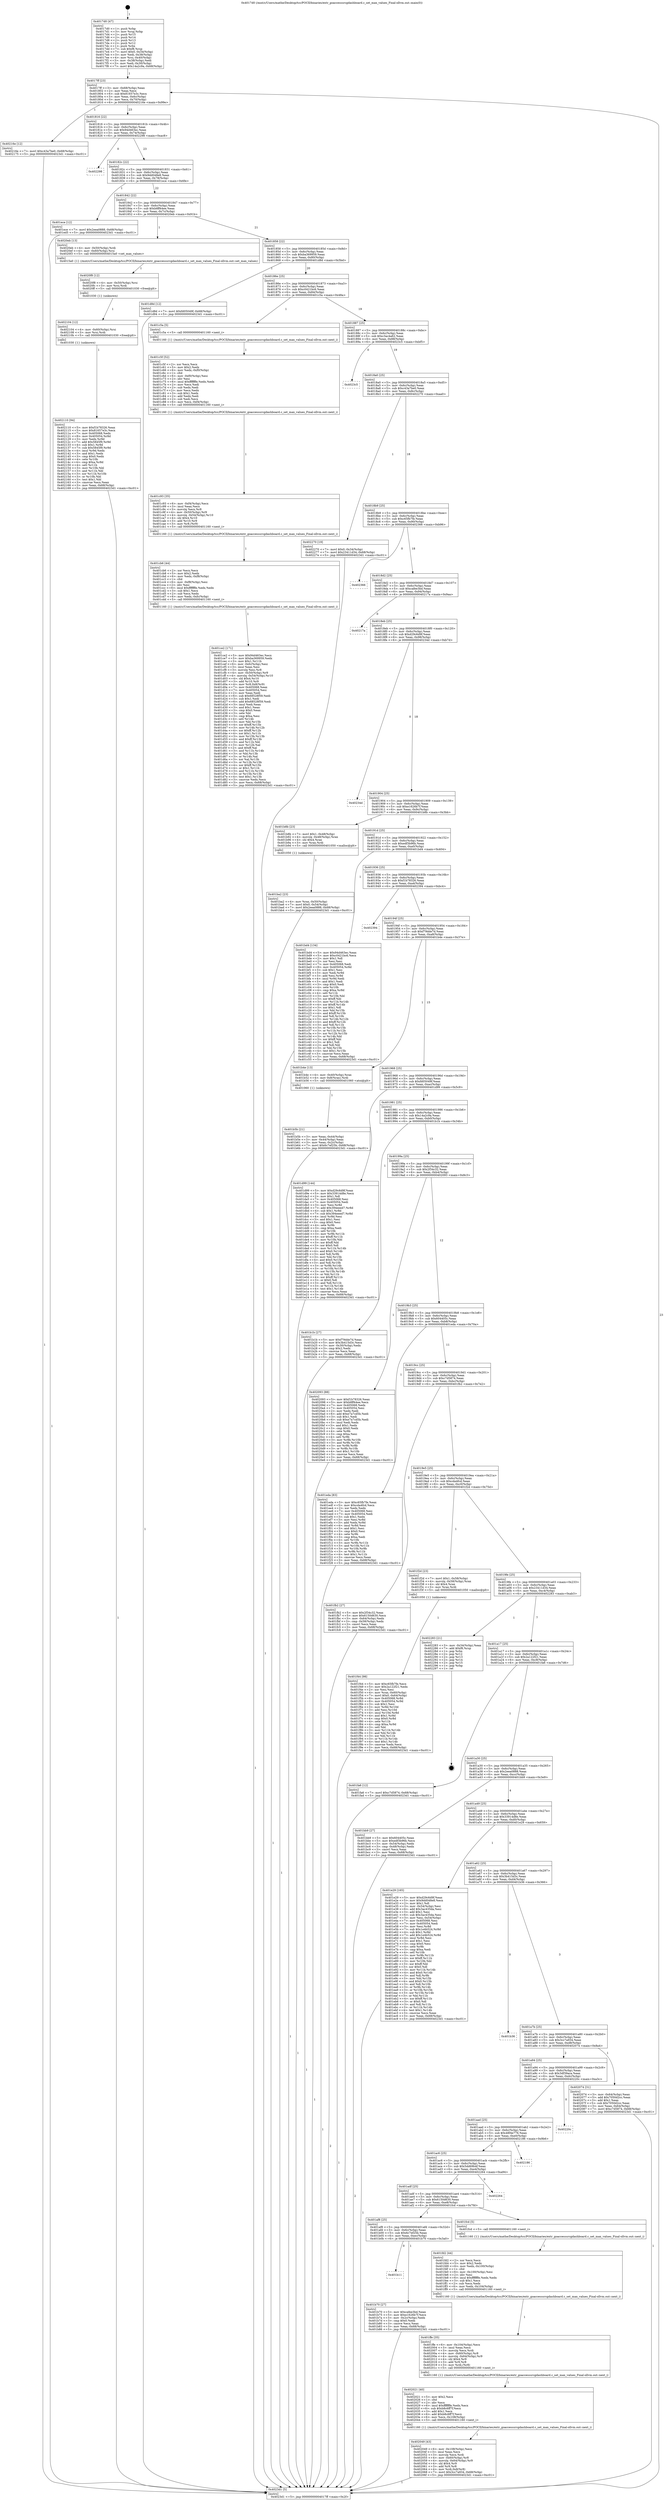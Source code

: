 digraph "0x4017d0" {
  label = "0x4017d0 (/mnt/c/Users/mathe/Desktop/tcc/POCII/binaries/extr_goaccesssrcgdashboard.c_set_max_values_Final-ollvm.out::main(0))"
  labelloc = "t"
  node[shape=record]

  Entry [label="",width=0.3,height=0.3,shape=circle,fillcolor=black,style=filled]
  "0x4017ff" [label="{
     0x4017ff [23]\l
     | [instrs]\l
     &nbsp;&nbsp;0x4017ff \<+3\>: mov -0x68(%rbp),%eax\l
     &nbsp;&nbsp;0x401802 \<+2\>: mov %eax,%ecx\l
     &nbsp;&nbsp;0x401804 \<+6\>: sub $0x81657e3c,%ecx\l
     &nbsp;&nbsp;0x40180a \<+3\>: mov %eax,-0x6c(%rbp)\l
     &nbsp;&nbsp;0x40180d \<+3\>: mov %ecx,-0x70(%rbp)\l
     &nbsp;&nbsp;0x401810 \<+6\>: je 000000000040216e \<main+0x99e\>\l
  }"]
  "0x40216e" [label="{
     0x40216e [12]\l
     | [instrs]\l
     &nbsp;&nbsp;0x40216e \<+7\>: movl $0xc43a7be0,-0x68(%rbp)\l
     &nbsp;&nbsp;0x402175 \<+5\>: jmp 00000000004023d1 \<main+0xc01\>\l
  }"]
  "0x401816" [label="{
     0x401816 [22]\l
     | [instrs]\l
     &nbsp;&nbsp;0x401816 \<+5\>: jmp 000000000040181b \<main+0x4b\>\l
     &nbsp;&nbsp;0x40181b \<+3\>: mov -0x6c(%rbp),%eax\l
     &nbsp;&nbsp;0x40181e \<+5\>: sub $0x94d463ec,%eax\l
     &nbsp;&nbsp;0x401823 \<+3\>: mov %eax,-0x74(%rbp)\l
     &nbsp;&nbsp;0x401826 \<+6\>: je 0000000000402298 \<main+0xac8\>\l
  }"]
  Exit [label="",width=0.3,height=0.3,shape=circle,fillcolor=black,style=filled,peripheries=2]
  "0x402298" [label="{
     0x402298\l
  }", style=dashed]
  "0x40182c" [label="{
     0x40182c [22]\l
     | [instrs]\l
     &nbsp;&nbsp;0x40182c \<+5\>: jmp 0000000000401831 \<main+0x61\>\l
     &nbsp;&nbsp;0x401831 \<+3\>: mov -0x6c(%rbp),%eax\l
     &nbsp;&nbsp;0x401834 \<+5\>: sub $0x9dd048e8,%eax\l
     &nbsp;&nbsp;0x401839 \<+3\>: mov %eax,-0x78(%rbp)\l
     &nbsp;&nbsp;0x40183c \<+6\>: je 0000000000401ece \<main+0x6fe\>\l
  }"]
  "0x402110" [label="{
     0x402110 [94]\l
     | [instrs]\l
     &nbsp;&nbsp;0x402110 \<+5\>: mov $0xf1b78326,%eax\l
     &nbsp;&nbsp;0x402115 \<+5\>: mov $0x81657e3c,%ecx\l
     &nbsp;&nbsp;0x40211a \<+7\>: mov 0x405068,%edx\l
     &nbsp;&nbsp;0x402121 \<+8\>: mov 0x405054,%r8d\l
     &nbsp;&nbsp;0x402129 \<+3\>: mov %edx,%r9d\l
     &nbsp;&nbsp;0x40212c \<+7\>: add $0x5845f9,%r9d\l
     &nbsp;&nbsp;0x402133 \<+4\>: sub $0x1,%r9d\l
     &nbsp;&nbsp;0x402137 \<+7\>: sub $0x5845f9,%r9d\l
     &nbsp;&nbsp;0x40213e \<+4\>: imul %r9d,%edx\l
     &nbsp;&nbsp;0x402142 \<+3\>: and $0x1,%edx\l
     &nbsp;&nbsp;0x402145 \<+3\>: cmp $0x0,%edx\l
     &nbsp;&nbsp;0x402148 \<+4\>: sete %r10b\l
     &nbsp;&nbsp;0x40214c \<+4\>: cmp $0xa,%r8d\l
     &nbsp;&nbsp;0x402150 \<+4\>: setl %r11b\l
     &nbsp;&nbsp;0x402154 \<+3\>: mov %r10b,%bl\l
     &nbsp;&nbsp;0x402157 \<+3\>: and %r11b,%bl\l
     &nbsp;&nbsp;0x40215a \<+3\>: xor %r11b,%r10b\l
     &nbsp;&nbsp;0x40215d \<+3\>: or %r10b,%bl\l
     &nbsp;&nbsp;0x402160 \<+3\>: test $0x1,%bl\l
     &nbsp;&nbsp;0x402163 \<+3\>: cmovne %ecx,%eax\l
     &nbsp;&nbsp;0x402166 \<+3\>: mov %eax,-0x68(%rbp)\l
     &nbsp;&nbsp;0x402169 \<+5\>: jmp 00000000004023d1 \<main+0xc01\>\l
  }"]
  "0x401ece" [label="{
     0x401ece [12]\l
     | [instrs]\l
     &nbsp;&nbsp;0x401ece \<+7\>: movl $0x2eea0888,-0x68(%rbp)\l
     &nbsp;&nbsp;0x401ed5 \<+5\>: jmp 00000000004023d1 \<main+0xc01\>\l
  }"]
  "0x401842" [label="{
     0x401842 [22]\l
     | [instrs]\l
     &nbsp;&nbsp;0x401842 \<+5\>: jmp 0000000000401847 \<main+0x77\>\l
     &nbsp;&nbsp;0x401847 \<+3\>: mov -0x6c(%rbp),%eax\l
     &nbsp;&nbsp;0x40184a \<+5\>: sub $0xb8ff44ee,%eax\l
     &nbsp;&nbsp;0x40184f \<+3\>: mov %eax,-0x7c(%rbp)\l
     &nbsp;&nbsp;0x401852 \<+6\>: je 00000000004020eb \<main+0x91b\>\l
  }"]
  "0x402104" [label="{
     0x402104 [12]\l
     | [instrs]\l
     &nbsp;&nbsp;0x402104 \<+4\>: mov -0x60(%rbp),%rsi\l
     &nbsp;&nbsp;0x402108 \<+3\>: mov %rsi,%rdi\l
     &nbsp;&nbsp;0x40210b \<+5\>: call 0000000000401030 \<free@plt\>\l
     | [calls]\l
     &nbsp;&nbsp;0x401030 \{1\} (unknown)\l
  }"]
  "0x4020eb" [label="{
     0x4020eb [13]\l
     | [instrs]\l
     &nbsp;&nbsp;0x4020eb \<+4\>: mov -0x50(%rbp),%rdi\l
     &nbsp;&nbsp;0x4020ef \<+4\>: mov -0x60(%rbp),%rsi\l
     &nbsp;&nbsp;0x4020f3 \<+5\>: call 00000000004015a0 \<set_max_values\>\l
     | [calls]\l
     &nbsp;&nbsp;0x4015a0 \{1\} (/mnt/c/Users/mathe/Desktop/tcc/POCII/binaries/extr_goaccesssrcgdashboard.c_set_max_values_Final-ollvm.out::set_max_values)\l
  }"]
  "0x401858" [label="{
     0x401858 [22]\l
     | [instrs]\l
     &nbsp;&nbsp;0x401858 \<+5\>: jmp 000000000040185d \<main+0x8d\>\l
     &nbsp;&nbsp;0x40185d \<+3\>: mov -0x6c(%rbp),%eax\l
     &nbsp;&nbsp;0x401860 \<+5\>: sub $0xba369959,%eax\l
     &nbsp;&nbsp;0x401865 \<+3\>: mov %eax,-0x80(%rbp)\l
     &nbsp;&nbsp;0x401868 \<+6\>: je 0000000000401d8d \<main+0x5bd\>\l
  }"]
  "0x4020f8" [label="{
     0x4020f8 [12]\l
     | [instrs]\l
     &nbsp;&nbsp;0x4020f8 \<+4\>: mov -0x50(%rbp),%rsi\l
     &nbsp;&nbsp;0x4020fc \<+3\>: mov %rsi,%rdi\l
     &nbsp;&nbsp;0x4020ff \<+5\>: call 0000000000401030 \<free@plt\>\l
     | [calls]\l
     &nbsp;&nbsp;0x401030 \{1\} (unknown)\l
  }"]
  "0x401d8d" [label="{
     0x401d8d [12]\l
     | [instrs]\l
     &nbsp;&nbsp;0x401d8d \<+7\>: movl $0xfd05049f,-0x68(%rbp)\l
     &nbsp;&nbsp;0x401d94 \<+5\>: jmp 00000000004023d1 \<main+0xc01\>\l
  }"]
  "0x40186e" [label="{
     0x40186e [25]\l
     | [instrs]\l
     &nbsp;&nbsp;0x40186e \<+5\>: jmp 0000000000401873 \<main+0xa3\>\l
     &nbsp;&nbsp;0x401873 \<+3\>: mov -0x6c(%rbp),%eax\l
     &nbsp;&nbsp;0x401876 \<+5\>: sub $0xc0421bc6,%eax\l
     &nbsp;&nbsp;0x40187b \<+6\>: mov %eax,-0x84(%rbp)\l
     &nbsp;&nbsp;0x401881 \<+6\>: je 0000000000401c5a \<main+0x48a\>\l
  }"]
  "0x402049" [label="{
     0x402049 [43]\l
     | [instrs]\l
     &nbsp;&nbsp;0x402049 \<+6\>: mov -0x108(%rbp),%ecx\l
     &nbsp;&nbsp;0x40204f \<+3\>: imul %eax,%ecx\l
     &nbsp;&nbsp;0x402052 \<+3\>: movslq %ecx,%rdi\l
     &nbsp;&nbsp;0x402055 \<+4\>: mov -0x60(%rbp),%r8\l
     &nbsp;&nbsp;0x402059 \<+4\>: movslq -0x64(%rbp),%r9\l
     &nbsp;&nbsp;0x40205d \<+4\>: shl $0x4,%r9\l
     &nbsp;&nbsp;0x402061 \<+3\>: add %r9,%r8\l
     &nbsp;&nbsp;0x402064 \<+4\>: mov %rdi,0x8(%r8)\l
     &nbsp;&nbsp;0x402068 \<+7\>: movl $0x3cc7a934,-0x68(%rbp)\l
     &nbsp;&nbsp;0x40206f \<+5\>: jmp 00000000004023d1 \<main+0xc01\>\l
  }"]
  "0x401c5a" [label="{
     0x401c5a [5]\l
     | [instrs]\l
     &nbsp;&nbsp;0x401c5a \<+5\>: call 0000000000401160 \<next_i\>\l
     | [calls]\l
     &nbsp;&nbsp;0x401160 \{1\} (/mnt/c/Users/mathe/Desktop/tcc/POCII/binaries/extr_goaccesssrcgdashboard.c_set_max_values_Final-ollvm.out::next_i)\l
  }"]
  "0x401887" [label="{
     0x401887 [25]\l
     | [instrs]\l
     &nbsp;&nbsp;0x401887 \<+5\>: jmp 000000000040188c \<main+0xbc\>\l
     &nbsp;&nbsp;0x40188c \<+3\>: mov -0x6c(%rbp),%eax\l
     &nbsp;&nbsp;0x40188f \<+5\>: sub $0xc3ac4a62,%eax\l
     &nbsp;&nbsp;0x401894 \<+6\>: mov %eax,-0x88(%rbp)\l
     &nbsp;&nbsp;0x40189a \<+6\>: je 00000000004023c5 \<main+0xbf5\>\l
  }"]
  "0x402021" [label="{
     0x402021 [40]\l
     | [instrs]\l
     &nbsp;&nbsp;0x402021 \<+5\>: mov $0x2,%ecx\l
     &nbsp;&nbsp;0x402026 \<+1\>: cltd\l
     &nbsp;&nbsp;0x402027 \<+2\>: idiv %ecx\l
     &nbsp;&nbsp;0x402029 \<+6\>: imul $0xfffffffe,%edx,%ecx\l
     &nbsp;&nbsp;0x40202f \<+6\>: sub $0xb8c6ff7f,%ecx\l
     &nbsp;&nbsp;0x402035 \<+3\>: add $0x1,%ecx\l
     &nbsp;&nbsp;0x402038 \<+6\>: add $0xb8c6ff7f,%ecx\l
     &nbsp;&nbsp;0x40203e \<+6\>: mov %ecx,-0x108(%rbp)\l
     &nbsp;&nbsp;0x402044 \<+5\>: call 0000000000401160 \<next_i\>\l
     | [calls]\l
     &nbsp;&nbsp;0x401160 \{1\} (/mnt/c/Users/mathe/Desktop/tcc/POCII/binaries/extr_goaccesssrcgdashboard.c_set_max_values_Final-ollvm.out::next_i)\l
  }"]
  "0x4023c5" [label="{
     0x4023c5\l
  }", style=dashed]
  "0x4018a0" [label="{
     0x4018a0 [25]\l
     | [instrs]\l
     &nbsp;&nbsp;0x4018a0 \<+5\>: jmp 00000000004018a5 \<main+0xd5\>\l
     &nbsp;&nbsp;0x4018a5 \<+3\>: mov -0x6c(%rbp),%eax\l
     &nbsp;&nbsp;0x4018a8 \<+5\>: sub $0xc43a7be0,%eax\l
     &nbsp;&nbsp;0x4018ad \<+6\>: mov %eax,-0x8c(%rbp)\l
     &nbsp;&nbsp;0x4018b3 \<+6\>: je 0000000000402270 \<main+0xaa0\>\l
  }"]
  "0x401ffe" [label="{
     0x401ffe [35]\l
     | [instrs]\l
     &nbsp;&nbsp;0x401ffe \<+6\>: mov -0x104(%rbp),%ecx\l
     &nbsp;&nbsp;0x402004 \<+3\>: imul %eax,%ecx\l
     &nbsp;&nbsp;0x402007 \<+3\>: movslq %ecx,%rdi\l
     &nbsp;&nbsp;0x40200a \<+4\>: mov -0x60(%rbp),%r8\l
     &nbsp;&nbsp;0x40200e \<+4\>: movslq -0x64(%rbp),%r9\l
     &nbsp;&nbsp;0x402012 \<+4\>: shl $0x4,%r9\l
     &nbsp;&nbsp;0x402016 \<+3\>: add %r9,%r8\l
     &nbsp;&nbsp;0x402019 \<+3\>: mov %rdi,(%r8)\l
     &nbsp;&nbsp;0x40201c \<+5\>: call 0000000000401160 \<next_i\>\l
     | [calls]\l
     &nbsp;&nbsp;0x401160 \{1\} (/mnt/c/Users/mathe/Desktop/tcc/POCII/binaries/extr_goaccesssrcgdashboard.c_set_max_values_Final-ollvm.out::next_i)\l
  }"]
  "0x402270" [label="{
     0x402270 [19]\l
     | [instrs]\l
     &nbsp;&nbsp;0x402270 \<+7\>: movl $0x0,-0x34(%rbp)\l
     &nbsp;&nbsp;0x402277 \<+7\>: movl $0x23411d34,-0x68(%rbp)\l
     &nbsp;&nbsp;0x40227e \<+5\>: jmp 00000000004023d1 \<main+0xc01\>\l
  }"]
  "0x4018b9" [label="{
     0x4018b9 [25]\l
     | [instrs]\l
     &nbsp;&nbsp;0x4018b9 \<+5\>: jmp 00000000004018be \<main+0xee\>\l
     &nbsp;&nbsp;0x4018be \<+3\>: mov -0x6c(%rbp),%eax\l
     &nbsp;&nbsp;0x4018c1 \<+5\>: sub $0xc65fb7fe,%eax\l
     &nbsp;&nbsp;0x4018c6 \<+6\>: mov %eax,-0x90(%rbp)\l
     &nbsp;&nbsp;0x4018cc \<+6\>: je 0000000000402366 \<main+0xb96\>\l
  }"]
  "0x401fd2" [label="{
     0x401fd2 [44]\l
     | [instrs]\l
     &nbsp;&nbsp;0x401fd2 \<+2\>: xor %ecx,%ecx\l
     &nbsp;&nbsp;0x401fd4 \<+5\>: mov $0x2,%edx\l
     &nbsp;&nbsp;0x401fd9 \<+6\>: mov %edx,-0x100(%rbp)\l
     &nbsp;&nbsp;0x401fdf \<+1\>: cltd\l
     &nbsp;&nbsp;0x401fe0 \<+6\>: mov -0x100(%rbp),%esi\l
     &nbsp;&nbsp;0x401fe6 \<+2\>: idiv %esi\l
     &nbsp;&nbsp;0x401fe8 \<+6\>: imul $0xfffffffe,%edx,%edx\l
     &nbsp;&nbsp;0x401fee \<+3\>: sub $0x1,%ecx\l
     &nbsp;&nbsp;0x401ff1 \<+2\>: sub %ecx,%edx\l
     &nbsp;&nbsp;0x401ff3 \<+6\>: mov %edx,-0x104(%rbp)\l
     &nbsp;&nbsp;0x401ff9 \<+5\>: call 0000000000401160 \<next_i\>\l
     | [calls]\l
     &nbsp;&nbsp;0x401160 \{1\} (/mnt/c/Users/mathe/Desktop/tcc/POCII/binaries/extr_goaccesssrcgdashboard.c_set_max_values_Final-ollvm.out::next_i)\l
  }"]
  "0x402366" [label="{
     0x402366\l
  }", style=dashed]
  "0x4018d2" [label="{
     0x4018d2 [25]\l
     | [instrs]\l
     &nbsp;&nbsp;0x4018d2 \<+5\>: jmp 00000000004018d7 \<main+0x107\>\l
     &nbsp;&nbsp;0x4018d7 \<+3\>: mov -0x6c(%rbp),%eax\l
     &nbsp;&nbsp;0x4018da \<+5\>: sub $0xcafee3bd,%eax\l
     &nbsp;&nbsp;0x4018df \<+6\>: mov %eax,-0x94(%rbp)\l
     &nbsp;&nbsp;0x4018e5 \<+6\>: je 000000000040217a \<main+0x9aa\>\l
  }"]
  "0x401f44" [label="{
     0x401f44 [98]\l
     | [instrs]\l
     &nbsp;&nbsp;0x401f44 \<+5\>: mov $0xc65fb7fe,%ecx\l
     &nbsp;&nbsp;0x401f49 \<+5\>: mov $0x2a122f21,%edx\l
     &nbsp;&nbsp;0x401f4e \<+2\>: xor %esi,%esi\l
     &nbsp;&nbsp;0x401f50 \<+4\>: mov %rax,-0x60(%rbp)\l
     &nbsp;&nbsp;0x401f54 \<+7\>: movl $0x0,-0x64(%rbp)\l
     &nbsp;&nbsp;0x401f5b \<+8\>: mov 0x405068,%r8d\l
     &nbsp;&nbsp;0x401f63 \<+8\>: mov 0x405054,%r9d\l
     &nbsp;&nbsp;0x401f6b \<+3\>: sub $0x1,%esi\l
     &nbsp;&nbsp;0x401f6e \<+3\>: mov %r8d,%r10d\l
     &nbsp;&nbsp;0x401f71 \<+3\>: add %esi,%r10d\l
     &nbsp;&nbsp;0x401f74 \<+4\>: imul %r10d,%r8d\l
     &nbsp;&nbsp;0x401f78 \<+4\>: and $0x1,%r8d\l
     &nbsp;&nbsp;0x401f7c \<+4\>: cmp $0x0,%r8d\l
     &nbsp;&nbsp;0x401f80 \<+4\>: sete %r11b\l
     &nbsp;&nbsp;0x401f84 \<+4\>: cmp $0xa,%r9d\l
     &nbsp;&nbsp;0x401f88 \<+3\>: setl %bl\l
     &nbsp;&nbsp;0x401f8b \<+3\>: mov %r11b,%r14b\l
     &nbsp;&nbsp;0x401f8e \<+3\>: and %bl,%r14b\l
     &nbsp;&nbsp;0x401f91 \<+3\>: xor %bl,%r11b\l
     &nbsp;&nbsp;0x401f94 \<+3\>: or %r11b,%r14b\l
     &nbsp;&nbsp;0x401f97 \<+4\>: test $0x1,%r14b\l
     &nbsp;&nbsp;0x401f9b \<+3\>: cmovne %edx,%ecx\l
     &nbsp;&nbsp;0x401f9e \<+3\>: mov %ecx,-0x68(%rbp)\l
     &nbsp;&nbsp;0x401fa1 \<+5\>: jmp 00000000004023d1 \<main+0xc01\>\l
  }"]
  "0x40217a" [label="{
     0x40217a\l
  }", style=dashed]
  "0x4018eb" [label="{
     0x4018eb [25]\l
     | [instrs]\l
     &nbsp;&nbsp;0x4018eb \<+5\>: jmp 00000000004018f0 \<main+0x120\>\l
     &nbsp;&nbsp;0x4018f0 \<+3\>: mov -0x6c(%rbp),%eax\l
     &nbsp;&nbsp;0x4018f3 \<+5\>: sub $0xd29c6d9f,%eax\l
     &nbsp;&nbsp;0x4018f8 \<+6\>: mov %eax,-0x98(%rbp)\l
     &nbsp;&nbsp;0x4018fe \<+6\>: je 000000000040234d \<main+0xb7d\>\l
  }"]
  "0x401ce2" [label="{
     0x401ce2 [171]\l
     | [instrs]\l
     &nbsp;&nbsp;0x401ce2 \<+5\>: mov $0x94d463ec,%ecx\l
     &nbsp;&nbsp;0x401ce7 \<+5\>: mov $0xba369959,%edx\l
     &nbsp;&nbsp;0x401cec \<+3\>: mov $0x1,%r11b\l
     &nbsp;&nbsp;0x401cef \<+6\>: mov -0xfc(%rbp),%esi\l
     &nbsp;&nbsp;0x401cf5 \<+3\>: imul %eax,%esi\l
     &nbsp;&nbsp;0x401cf8 \<+3\>: movslq %esi,%r8\l
     &nbsp;&nbsp;0x401cfb \<+4\>: mov -0x50(%rbp),%r9\l
     &nbsp;&nbsp;0x401cff \<+4\>: movslq -0x54(%rbp),%r10\l
     &nbsp;&nbsp;0x401d03 \<+4\>: shl $0x4,%r10\l
     &nbsp;&nbsp;0x401d07 \<+3\>: add %r10,%r9\l
     &nbsp;&nbsp;0x401d0a \<+4\>: mov %r8,0x8(%r9)\l
     &nbsp;&nbsp;0x401d0e \<+7\>: mov 0x405068,%eax\l
     &nbsp;&nbsp;0x401d15 \<+7\>: mov 0x405054,%esi\l
     &nbsp;&nbsp;0x401d1c \<+2\>: mov %eax,%edi\l
     &nbsp;&nbsp;0x401d1e \<+6\>: sub $0x68528f59,%edi\l
     &nbsp;&nbsp;0x401d24 \<+3\>: sub $0x1,%edi\l
     &nbsp;&nbsp;0x401d27 \<+6\>: add $0x68528f59,%edi\l
     &nbsp;&nbsp;0x401d2d \<+3\>: imul %edi,%eax\l
     &nbsp;&nbsp;0x401d30 \<+3\>: and $0x1,%eax\l
     &nbsp;&nbsp;0x401d33 \<+3\>: cmp $0x0,%eax\l
     &nbsp;&nbsp;0x401d36 \<+3\>: sete %bl\l
     &nbsp;&nbsp;0x401d39 \<+3\>: cmp $0xa,%esi\l
     &nbsp;&nbsp;0x401d3c \<+4\>: setl %r14b\l
     &nbsp;&nbsp;0x401d40 \<+3\>: mov %bl,%r15b\l
     &nbsp;&nbsp;0x401d43 \<+4\>: xor $0xff,%r15b\l
     &nbsp;&nbsp;0x401d47 \<+3\>: mov %r14b,%r12b\l
     &nbsp;&nbsp;0x401d4a \<+4\>: xor $0xff,%r12b\l
     &nbsp;&nbsp;0x401d4e \<+4\>: xor $0x1,%r11b\l
     &nbsp;&nbsp;0x401d52 \<+3\>: mov %r15b,%r13b\l
     &nbsp;&nbsp;0x401d55 \<+4\>: and $0xff,%r13b\l
     &nbsp;&nbsp;0x401d59 \<+3\>: and %r11b,%bl\l
     &nbsp;&nbsp;0x401d5c \<+3\>: mov %r12b,%al\l
     &nbsp;&nbsp;0x401d5f \<+2\>: and $0xff,%al\l
     &nbsp;&nbsp;0x401d61 \<+3\>: and %r11b,%r14b\l
     &nbsp;&nbsp;0x401d64 \<+3\>: or %bl,%r13b\l
     &nbsp;&nbsp;0x401d67 \<+3\>: or %r14b,%al\l
     &nbsp;&nbsp;0x401d6a \<+3\>: xor %al,%r13b\l
     &nbsp;&nbsp;0x401d6d \<+3\>: or %r12b,%r15b\l
     &nbsp;&nbsp;0x401d70 \<+4\>: xor $0xff,%r15b\l
     &nbsp;&nbsp;0x401d74 \<+4\>: or $0x1,%r11b\l
     &nbsp;&nbsp;0x401d78 \<+3\>: and %r11b,%r15b\l
     &nbsp;&nbsp;0x401d7b \<+3\>: or %r15b,%r13b\l
     &nbsp;&nbsp;0x401d7e \<+4\>: test $0x1,%r13b\l
     &nbsp;&nbsp;0x401d82 \<+3\>: cmovne %edx,%ecx\l
     &nbsp;&nbsp;0x401d85 \<+3\>: mov %ecx,-0x68(%rbp)\l
     &nbsp;&nbsp;0x401d88 \<+5\>: jmp 00000000004023d1 \<main+0xc01\>\l
  }"]
  "0x40234d" [label="{
     0x40234d\l
  }", style=dashed]
  "0x401904" [label="{
     0x401904 [25]\l
     | [instrs]\l
     &nbsp;&nbsp;0x401904 \<+5\>: jmp 0000000000401909 \<main+0x139\>\l
     &nbsp;&nbsp;0x401909 \<+3\>: mov -0x6c(%rbp),%eax\l
     &nbsp;&nbsp;0x40190c \<+5\>: sub $0xe1626b7f,%eax\l
     &nbsp;&nbsp;0x401911 \<+6\>: mov %eax,-0x9c(%rbp)\l
     &nbsp;&nbsp;0x401917 \<+6\>: je 0000000000401b8b \<main+0x3bb\>\l
  }"]
  "0x401cb6" [label="{
     0x401cb6 [44]\l
     | [instrs]\l
     &nbsp;&nbsp;0x401cb6 \<+2\>: xor %ecx,%ecx\l
     &nbsp;&nbsp;0x401cb8 \<+5\>: mov $0x2,%edx\l
     &nbsp;&nbsp;0x401cbd \<+6\>: mov %edx,-0xf8(%rbp)\l
     &nbsp;&nbsp;0x401cc3 \<+1\>: cltd\l
     &nbsp;&nbsp;0x401cc4 \<+6\>: mov -0xf8(%rbp),%esi\l
     &nbsp;&nbsp;0x401cca \<+2\>: idiv %esi\l
     &nbsp;&nbsp;0x401ccc \<+6\>: imul $0xfffffffe,%edx,%edx\l
     &nbsp;&nbsp;0x401cd2 \<+3\>: sub $0x1,%ecx\l
     &nbsp;&nbsp;0x401cd5 \<+2\>: sub %ecx,%edx\l
     &nbsp;&nbsp;0x401cd7 \<+6\>: mov %edx,-0xfc(%rbp)\l
     &nbsp;&nbsp;0x401cdd \<+5\>: call 0000000000401160 \<next_i\>\l
     | [calls]\l
     &nbsp;&nbsp;0x401160 \{1\} (/mnt/c/Users/mathe/Desktop/tcc/POCII/binaries/extr_goaccesssrcgdashboard.c_set_max_values_Final-ollvm.out::next_i)\l
  }"]
  "0x401b8b" [label="{
     0x401b8b [23]\l
     | [instrs]\l
     &nbsp;&nbsp;0x401b8b \<+7\>: movl $0x1,-0x48(%rbp)\l
     &nbsp;&nbsp;0x401b92 \<+4\>: movslq -0x48(%rbp),%rax\l
     &nbsp;&nbsp;0x401b96 \<+4\>: shl $0x4,%rax\l
     &nbsp;&nbsp;0x401b9a \<+3\>: mov %rax,%rdi\l
     &nbsp;&nbsp;0x401b9d \<+5\>: call 0000000000401050 \<malloc@plt\>\l
     | [calls]\l
     &nbsp;&nbsp;0x401050 \{1\} (unknown)\l
  }"]
  "0x40191d" [label="{
     0x40191d [25]\l
     | [instrs]\l
     &nbsp;&nbsp;0x40191d \<+5\>: jmp 0000000000401922 \<main+0x152\>\l
     &nbsp;&nbsp;0x401922 \<+3\>: mov -0x6c(%rbp),%eax\l
     &nbsp;&nbsp;0x401925 \<+5\>: sub $0xedf3b96b,%eax\l
     &nbsp;&nbsp;0x40192a \<+6\>: mov %eax,-0xa0(%rbp)\l
     &nbsp;&nbsp;0x401930 \<+6\>: je 0000000000401bd4 \<main+0x404\>\l
  }"]
  "0x401c93" [label="{
     0x401c93 [35]\l
     | [instrs]\l
     &nbsp;&nbsp;0x401c93 \<+6\>: mov -0xf4(%rbp),%ecx\l
     &nbsp;&nbsp;0x401c99 \<+3\>: imul %eax,%ecx\l
     &nbsp;&nbsp;0x401c9c \<+3\>: movslq %ecx,%r8\l
     &nbsp;&nbsp;0x401c9f \<+4\>: mov -0x50(%rbp),%r9\l
     &nbsp;&nbsp;0x401ca3 \<+4\>: movslq -0x54(%rbp),%r10\l
     &nbsp;&nbsp;0x401ca7 \<+4\>: shl $0x4,%r10\l
     &nbsp;&nbsp;0x401cab \<+3\>: add %r10,%r9\l
     &nbsp;&nbsp;0x401cae \<+3\>: mov %r8,(%r9)\l
     &nbsp;&nbsp;0x401cb1 \<+5\>: call 0000000000401160 \<next_i\>\l
     | [calls]\l
     &nbsp;&nbsp;0x401160 \{1\} (/mnt/c/Users/mathe/Desktop/tcc/POCII/binaries/extr_goaccesssrcgdashboard.c_set_max_values_Final-ollvm.out::next_i)\l
  }"]
  "0x401bd4" [label="{
     0x401bd4 [134]\l
     | [instrs]\l
     &nbsp;&nbsp;0x401bd4 \<+5\>: mov $0x94d463ec,%eax\l
     &nbsp;&nbsp;0x401bd9 \<+5\>: mov $0xc0421bc6,%ecx\l
     &nbsp;&nbsp;0x401bde \<+2\>: mov $0x1,%dl\l
     &nbsp;&nbsp;0x401be0 \<+2\>: xor %esi,%esi\l
     &nbsp;&nbsp;0x401be2 \<+7\>: mov 0x405068,%edi\l
     &nbsp;&nbsp;0x401be9 \<+8\>: mov 0x405054,%r8d\l
     &nbsp;&nbsp;0x401bf1 \<+3\>: sub $0x1,%esi\l
     &nbsp;&nbsp;0x401bf4 \<+3\>: mov %edi,%r9d\l
     &nbsp;&nbsp;0x401bf7 \<+3\>: add %esi,%r9d\l
     &nbsp;&nbsp;0x401bfa \<+4\>: imul %r9d,%edi\l
     &nbsp;&nbsp;0x401bfe \<+3\>: and $0x1,%edi\l
     &nbsp;&nbsp;0x401c01 \<+3\>: cmp $0x0,%edi\l
     &nbsp;&nbsp;0x401c04 \<+4\>: sete %r10b\l
     &nbsp;&nbsp;0x401c08 \<+4\>: cmp $0xa,%r8d\l
     &nbsp;&nbsp;0x401c0c \<+4\>: setl %r11b\l
     &nbsp;&nbsp;0x401c10 \<+3\>: mov %r10b,%bl\l
     &nbsp;&nbsp;0x401c13 \<+3\>: xor $0xff,%bl\l
     &nbsp;&nbsp;0x401c16 \<+3\>: mov %r11b,%r14b\l
     &nbsp;&nbsp;0x401c19 \<+4\>: xor $0xff,%r14b\l
     &nbsp;&nbsp;0x401c1d \<+3\>: xor $0x1,%dl\l
     &nbsp;&nbsp;0x401c20 \<+3\>: mov %bl,%r15b\l
     &nbsp;&nbsp;0x401c23 \<+4\>: and $0xff,%r15b\l
     &nbsp;&nbsp;0x401c27 \<+3\>: and %dl,%r10b\l
     &nbsp;&nbsp;0x401c2a \<+3\>: mov %r14b,%r12b\l
     &nbsp;&nbsp;0x401c2d \<+4\>: and $0xff,%r12b\l
     &nbsp;&nbsp;0x401c31 \<+3\>: and %dl,%r11b\l
     &nbsp;&nbsp;0x401c34 \<+3\>: or %r10b,%r15b\l
     &nbsp;&nbsp;0x401c37 \<+3\>: or %r11b,%r12b\l
     &nbsp;&nbsp;0x401c3a \<+3\>: xor %r12b,%r15b\l
     &nbsp;&nbsp;0x401c3d \<+3\>: or %r14b,%bl\l
     &nbsp;&nbsp;0x401c40 \<+3\>: xor $0xff,%bl\l
     &nbsp;&nbsp;0x401c43 \<+3\>: or $0x1,%dl\l
     &nbsp;&nbsp;0x401c46 \<+2\>: and %dl,%bl\l
     &nbsp;&nbsp;0x401c48 \<+3\>: or %bl,%r15b\l
     &nbsp;&nbsp;0x401c4b \<+4\>: test $0x1,%r15b\l
     &nbsp;&nbsp;0x401c4f \<+3\>: cmovne %ecx,%eax\l
     &nbsp;&nbsp;0x401c52 \<+3\>: mov %eax,-0x68(%rbp)\l
     &nbsp;&nbsp;0x401c55 \<+5\>: jmp 00000000004023d1 \<main+0xc01\>\l
  }"]
  "0x401936" [label="{
     0x401936 [25]\l
     | [instrs]\l
     &nbsp;&nbsp;0x401936 \<+5\>: jmp 000000000040193b \<main+0x16b\>\l
     &nbsp;&nbsp;0x40193b \<+3\>: mov -0x6c(%rbp),%eax\l
     &nbsp;&nbsp;0x40193e \<+5\>: sub $0xf1b78326,%eax\l
     &nbsp;&nbsp;0x401943 \<+6\>: mov %eax,-0xa4(%rbp)\l
     &nbsp;&nbsp;0x401949 \<+6\>: je 0000000000402394 \<main+0xbc4\>\l
  }"]
  "0x401c5f" [label="{
     0x401c5f [52]\l
     | [instrs]\l
     &nbsp;&nbsp;0x401c5f \<+2\>: xor %ecx,%ecx\l
     &nbsp;&nbsp;0x401c61 \<+5\>: mov $0x2,%edx\l
     &nbsp;&nbsp;0x401c66 \<+6\>: mov %edx,-0xf0(%rbp)\l
     &nbsp;&nbsp;0x401c6c \<+1\>: cltd\l
     &nbsp;&nbsp;0x401c6d \<+6\>: mov -0xf0(%rbp),%esi\l
     &nbsp;&nbsp;0x401c73 \<+2\>: idiv %esi\l
     &nbsp;&nbsp;0x401c75 \<+6\>: imul $0xfffffffe,%edx,%edx\l
     &nbsp;&nbsp;0x401c7b \<+2\>: mov %ecx,%edi\l
     &nbsp;&nbsp;0x401c7d \<+2\>: sub %edx,%edi\l
     &nbsp;&nbsp;0x401c7f \<+2\>: mov %ecx,%edx\l
     &nbsp;&nbsp;0x401c81 \<+3\>: sub $0x1,%edx\l
     &nbsp;&nbsp;0x401c84 \<+2\>: add %edx,%edi\l
     &nbsp;&nbsp;0x401c86 \<+2\>: sub %edi,%ecx\l
     &nbsp;&nbsp;0x401c88 \<+6\>: mov %ecx,-0xf4(%rbp)\l
     &nbsp;&nbsp;0x401c8e \<+5\>: call 0000000000401160 \<next_i\>\l
     | [calls]\l
     &nbsp;&nbsp;0x401160 \{1\} (/mnt/c/Users/mathe/Desktop/tcc/POCII/binaries/extr_goaccesssrcgdashboard.c_set_max_values_Final-ollvm.out::next_i)\l
  }"]
  "0x402394" [label="{
     0x402394\l
  }", style=dashed]
  "0x40194f" [label="{
     0x40194f [25]\l
     | [instrs]\l
     &nbsp;&nbsp;0x40194f \<+5\>: jmp 0000000000401954 \<main+0x184\>\l
     &nbsp;&nbsp;0x401954 \<+3\>: mov -0x6c(%rbp),%eax\l
     &nbsp;&nbsp;0x401957 \<+5\>: sub $0xf79dde7d,%eax\l
     &nbsp;&nbsp;0x40195c \<+6\>: mov %eax,-0xa8(%rbp)\l
     &nbsp;&nbsp;0x401962 \<+6\>: je 0000000000401b4e \<main+0x37e\>\l
  }"]
  "0x401ba2" [label="{
     0x401ba2 [23]\l
     | [instrs]\l
     &nbsp;&nbsp;0x401ba2 \<+4\>: mov %rax,-0x50(%rbp)\l
     &nbsp;&nbsp;0x401ba6 \<+7\>: movl $0x0,-0x54(%rbp)\l
     &nbsp;&nbsp;0x401bad \<+7\>: movl $0x2eea0888,-0x68(%rbp)\l
     &nbsp;&nbsp;0x401bb4 \<+5\>: jmp 00000000004023d1 \<main+0xc01\>\l
  }"]
  "0x401b4e" [label="{
     0x401b4e [13]\l
     | [instrs]\l
     &nbsp;&nbsp;0x401b4e \<+4\>: mov -0x40(%rbp),%rax\l
     &nbsp;&nbsp;0x401b52 \<+4\>: mov 0x8(%rax),%rdi\l
     &nbsp;&nbsp;0x401b56 \<+5\>: call 0000000000401060 \<atoi@plt\>\l
     | [calls]\l
     &nbsp;&nbsp;0x401060 \{1\} (unknown)\l
  }"]
  "0x401968" [label="{
     0x401968 [25]\l
     | [instrs]\l
     &nbsp;&nbsp;0x401968 \<+5\>: jmp 000000000040196d \<main+0x19d\>\l
     &nbsp;&nbsp;0x40196d \<+3\>: mov -0x6c(%rbp),%eax\l
     &nbsp;&nbsp;0x401970 \<+5\>: sub $0xfd05049f,%eax\l
     &nbsp;&nbsp;0x401975 \<+6\>: mov %eax,-0xac(%rbp)\l
     &nbsp;&nbsp;0x40197b \<+6\>: je 0000000000401d99 \<main+0x5c9\>\l
  }"]
  "0x401b11" [label="{
     0x401b11\l
  }", style=dashed]
  "0x401d99" [label="{
     0x401d99 [144]\l
     | [instrs]\l
     &nbsp;&nbsp;0x401d99 \<+5\>: mov $0xd29c6d9f,%eax\l
     &nbsp;&nbsp;0x401d9e \<+5\>: mov $0x33914d8e,%ecx\l
     &nbsp;&nbsp;0x401da3 \<+2\>: mov $0x1,%dl\l
     &nbsp;&nbsp;0x401da5 \<+7\>: mov 0x405068,%esi\l
     &nbsp;&nbsp;0x401dac \<+7\>: mov 0x405054,%edi\l
     &nbsp;&nbsp;0x401db3 \<+3\>: mov %esi,%r8d\l
     &nbsp;&nbsp;0x401db6 \<+7\>: add $0x394eeed7,%r8d\l
     &nbsp;&nbsp;0x401dbd \<+4\>: sub $0x1,%r8d\l
     &nbsp;&nbsp;0x401dc1 \<+7\>: sub $0x394eeed7,%r8d\l
     &nbsp;&nbsp;0x401dc8 \<+4\>: imul %r8d,%esi\l
     &nbsp;&nbsp;0x401dcc \<+3\>: and $0x1,%esi\l
     &nbsp;&nbsp;0x401dcf \<+3\>: cmp $0x0,%esi\l
     &nbsp;&nbsp;0x401dd2 \<+4\>: sete %r9b\l
     &nbsp;&nbsp;0x401dd6 \<+3\>: cmp $0xa,%edi\l
     &nbsp;&nbsp;0x401dd9 \<+4\>: setl %r10b\l
     &nbsp;&nbsp;0x401ddd \<+3\>: mov %r9b,%r11b\l
     &nbsp;&nbsp;0x401de0 \<+4\>: xor $0xff,%r11b\l
     &nbsp;&nbsp;0x401de4 \<+3\>: mov %r10b,%bl\l
     &nbsp;&nbsp;0x401de7 \<+3\>: xor $0xff,%bl\l
     &nbsp;&nbsp;0x401dea \<+3\>: xor $0x0,%dl\l
     &nbsp;&nbsp;0x401ded \<+3\>: mov %r11b,%r14b\l
     &nbsp;&nbsp;0x401df0 \<+4\>: and $0x0,%r14b\l
     &nbsp;&nbsp;0x401df4 \<+3\>: and %dl,%r9b\l
     &nbsp;&nbsp;0x401df7 \<+3\>: mov %bl,%r15b\l
     &nbsp;&nbsp;0x401dfa \<+4\>: and $0x0,%r15b\l
     &nbsp;&nbsp;0x401dfe \<+3\>: and %dl,%r10b\l
     &nbsp;&nbsp;0x401e01 \<+3\>: or %r9b,%r14b\l
     &nbsp;&nbsp;0x401e04 \<+3\>: or %r10b,%r15b\l
     &nbsp;&nbsp;0x401e07 \<+3\>: xor %r15b,%r14b\l
     &nbsp;&nbsp;0x401e0a \<+3\>: or %bl,%r11b\l
     &nbsp;&nbsp;0x401e0d \<+4\>: xor $0xff,%r11b\l
     &nbsp;&nbsp;0x401e11 \<+3\>: or $0x0,%dl\l
     &nbsp;&nbsp;0x401e14 \<+3\>: and %dl,%r11b\l
     &nbsp;&nbsp;0x401e17 \<+3\>: or %r11b,%r14b\l
     &nbsp;&nbsp;0x401e1a \<+4\>: test $0x1,%r14b\l
     &nbsp;&nbsp;0x401e1e \<+3\>: cmovne %ecx,%eax\l
     &nbsp;&nbsp;0x401e21 \<+3\>: mov %eax,-0x68(%rbp)\l
     &nbsp;&nbsp;0x401e24 \<+5\>: jmp 00000000004023d1 \<main+0xc01\>\l
  }"]
  "0x401981" [label="{
     0x401981 [25]\l
     | [instrs]\l
     &nbsp;&nbsp;0x401981 \<+5\>: jmp 0000000000401986 \<main+0x1b6\>\l
     &nbsp;&nbsp;0x401986 \<+3\>: mov -0x6c(%rbp),%eax\l
     &nbsp;&nbsp;0x401989 \<+5\>: sub $0x14a2c9a,%eax\l
     &nbsp;&nbsp;0x40198e \<+6\>: mov %eax,-0xb0(%rbp)\l
     &nbsp;&nbsp;0x401994 \<+6\>: je 0000000000401b1b \<main+0x34b\>\l
  }"]
  "0x401b70" [label="{
     0x401b70 [27]\l
     | [instrs]\l
     &nbsp;&nbsp;0x401b70 \<+5\>: mov $0xcafee3bd,%eax\l
     &nbsp;&nbsp;0x401b75 \<+5\>: mov $0xe1626b7f,%ecx\l
     &nbsp;&nbsp;0x401b7a \<+3\>: mov -0x2c(%rbp),%edx\l
     &nbsp;&nbsp;0x401b7d \<+3\>: cmp $0x0,%edx\l
     &nbsp;&nbsp;0x401b80 \<+3\>: cmove %ecx,%eax\l
     &nbsp;&nbsp;0x401b83 \<+3\>: mov %eax,-0x68(%rbp)\l
     &nbsp;&nbsp;0x401b86 \<+5\>: jmp 00000000004023d1 \<main+0xc01\>\l
  }"]
  "0x401b1b" [label="{
     0x401b1b [27]\l
     | [instrs]\l
     &nbsp;&nbsp;0x401b1b \<+5\>: mov $0xf79dde7d,%eax\l
     &nbsp;&nbsp;0x401b20 \<+5\>: mov $0x3b415d3c,%ecx\l
     &nbsp;&nbsp;0x401b25 \<+3\>: mov -0x30(%rbp),%edx\l
     &nbsp;&nbsp;0x401b28 \<+3\>: cmp $0x2,%edx\l
     &nbsp;&nbsp;0x401b2b \<+3\>: cmovne %ecx,%eax\l
     &nbsp;&nbsp;0x401b2e \<+3\>: mov %eax,-0x68(%rbp)\l
     &nbsp;&nbsp;0x401b31 \<+5\>: jmp 00000000004023d1 \<main+0xc01\>\l
  }"]
  "0x40199a" [label="{
     0x40199a [25]\l
     | [instrs]\l
     &nbsp;&nbsp;0x40199a \<+5\>: jmp 000000000040199f \<main+0x1cf\>\l
     &nbsp;&nbsp;0x40199f \<+3\>: mov -0x6c(%rbp),%eax\l
     &nbsp;&nbsp;0x4019a2 \<+5\>: sub $0x2f34c32,%eax\l
     &nbsp;&nbsp;0x4019a7 \<+6\>: mov %eax,-0xb4(%rbp)\l
     &nbsp;&nbsp;0x4019ad \<+6\>: je 0000000000402093 \<main+0x8c3\>\l
  }"]
  "0x4023d1" [label="{
     0x4023d1 [5]\l
     | [instrs]\l
     &nbsp;&nbsp;0x4023d1 \<+5\>: jmp 00000000004017ff \<main+0x2f\>\l
  }"]
  "0x4017d0" [label="{
     0x4017d0 [47]\l
     | [instrs]\l
     &nbsp;&nbsp;0x4017d0 \<+1\>: push %rbp\l
     &nbsp;&nbsp;0x4017d1 \<+3\>: mov %rsp,%rbp\l
     &nbsp;&nbsp;0x4017d4 \<+2\>: push %r15\l
     &nbsp;&nbsp;0x4017d6 \<+2\>: push %r14\l
     &nbsp;&nbsp;0x4017d8 \<+2\>: push %r13\l
     &nbsp;&nbsp;0x4017da \<+2\>: push %r12\l
     &nbsp;&nbsp;0x4017dc \<+1\>: push %rbx\l
     &nbsp;&nbsp;0x4017dd \<+7\>: sub $0xf8,%rsp\l
     &nbsp;&nbsp;0x4017e4 \<+7\>: movl $0x0,-0x34(%rbp)\l
     &nbsp;&nbsp;0x4017eb \<+3\>: mov %edi,-0x38(%rbp)\l
     &nbsp;&nbsp;0x4017ee \<+4\>: mov %rsi,-0x40(%rbp)\l
     &nbsp;&nbsp;0x4017f2 \<+3\>: mov -0x38(%rbp),%edi\l
     &nbsp;&nbsp;0x4017f5 \<+3\>: mov %edi,-0x30(%rbp)\l
     &nbsp;&nbsp;0x4017f8 \<+7\>: movl $0x14a2c9a,-0x68(%rbp)\l
  }"]
  "0x401b5b" [label="{
     0x401b5b [21]\l
     | [instrs]\l
     &nbsp;&nbsp;0x401b5b \<+3\>: mov %eax,-0x44(%rbp)\l
     &nbsp;&nbsp;0x401b5e \<+3\>: mov -0x44(%rbp),%eax\l
     &nbsp;&nbsp;0x401b61 \<+3\>: mov %eax,-0x2c(%rbp)\l
     &nbsp;&nbsp;0x401b64 \<+7\>: movl $0x6c7ef25b,-0x68(%rbp)\l
     &nbsp;&nbsp;0x401b6b \<+5\>: jmp 00000000004023d1 \<main+0xc01\>\l
  }"]
  "0x401af8" [label="{
     0x401af8 [25]\l
     | [instrs]\l
     &nbsp;&nbsp;0x401af8 \<+5\>: jmp 0000000000401afd \<main+0x32d\>\l
     &nbsp;&nbsp;0x401afd \<+3\>: mov -0x6c(%rbp),%eax\l
     &nbsp;&nbsp;0x401b00 \<+5\>: sub $0x6c7ef25b,%eax\l
     &nbsp;&nbsp;0x401b05 \<+6\>: mov %eax,-0xec(%rbp)\l
     &nbsp;&nbsp;0x401b0b \<+6\>: je 0000000000401b70 \<main+0x3a0\>\l
  }"]
  "0x402093" [label="{
     0x402093 [88]\l
     | [instrs]\l
     &nbsp;&nbsp;0x402093 \<+5\>: mov $0xf1b78326,%eax\l
     &nbsp;&nbsp;0x402098 \<+5\>: mov $0xb8ff44ee,%ecx\l
     &nbsp;&nbsp;0x40209d \<+7\>: mov 0x405068,%edx\l
     &nbsp;&nbsp;0x4020a4 \<+7\>: mov 0x405054,%esi\l
     &nbsp;&nbsp;0x4020ab \<+2\>: mov %edx,%edi\l
     &nbsp;&nbsp;0x4020ad \<+6\>: add $0xe7a7cd5b,%edi\l
     &nbsp;&nbsp;0x4020b3 \<+3\>: sub $0x1,%edi\l
     &nbsp;&nbsp;0x4020b6 \<+6\>: sub $0xe7a7cd5b,%edi\l
     &nbsp;&nbsp;0x4020bc \<+3\>: imul %edi,%edx\l
     &nbsp;&nbsp;0x4020bf \<+3\>: and $0x1,%edx\l
     &nbsp;&nbsp;0x4020c2 \<+3\>: cmp $0x0,%edx\l
     &nbsp;&nbsp;0x4020c5 \<+4\>: sete %r8b\l
     &nbsp;&nbsp;0x4020c9 \<+3\>: cmp $0xa,%esi\l
     &nbsp;&nbsp;0x4020cc \<+4\>: setl %r9b\l
     &nbsp;&nbsp;0x4020d0 \<+3\>: mov %r8b,%r10b\l
     &nbsp;&nbsp;0x4020d3 \<+3\>: and %r9b,%r10b\l
     &nbsp;&nbsp;0x4020d6 \<+3\>: xor %r9b,%r8b\l
     &nbsp;&nbsp;0x4020d9 \<+3\>: or %r8b,%r10b\l
     &nbsp;&nbsp;0x4020dc \<+4\>: test $0x1,%r10b\l
     &nbsp;&nbsp;0x4020e0 \<+3\>: cmovne %ecx,%eax\l
     &nbsp;&nbsp;0x4020e3 \<+3\>: mov %eax,-0x68(%rbp)\l
     &nbsp;&nbsp;0x4020e6 \<+5\>: jmp 00000000004023d1 \<main+0xc01\>\l
  }"]
  "0x4019b3" [label="{
     0x4019b3 [25]\l
     | [instrs]\l
     &nbsp;&nbsp;0x4019b3 \<+5\>: jmp 00000000004019b8 \<main+0x1e8\>\l
     &nbsp;&nbsp;0x4019b8 \<+3\>: mov -0x6c(%rbp),%eax\l
     &nbsp;&nbsp;0x4019bb \<+5\>: sub $0x604405c,%eax\l
     &nbsp;&nbsp;0x4019c0 \<+6\>: mov %eax,-0xb8(%rbp)\l
     &nbsp;&nbsp;0x4019c6 \<+6\>: je 0000000000401eda \<main+0x70a\>\l
  }"]
  "0x401fcd" [label="{
     0x401fcd [5]\l
     | [instrs]\l
     &nbsp;&nbsp;0x401fcd \<+5\>: call 0000000000401160 \<next_i\>\l
     | [calls]\l
     &nbsp;&nbsp;0x401160 \{1\} (/mnt/c/Users/mathe/Desktop/tcc/POCII/binaries/extr_goaccesssrcgdashboard.c_set_max_values_Final-ollvm.out::next_i)\l
  }"]
  "0x401eda" [label="{
     0x401eda [83]\l
     | [instrs]\l
     &nbsp;&nbsp;0x401eda \<+5\>: mov $0xc65fb7fe,%eax\l
     &nbsp;&nbsp;0x401edf \<+5\>: mov $0xcda4fcd,%ecx\l
     &nbsp;&nbsp;0x401ee4 \<+2\>: xor %edx,%edx\l
     &nbsp;&nbsp;0x401ee6 \<+7\>: mov 0x405068,%esi\l
     &nbsp;&nbsp;0x401eed \<+7\>: mov 0x405054,%edi\l
     &nbsp;&nbsp;0x401ef4 \<+3\>: sub $0x1,%edx\l
     &nbsp;&nbsp;0x401ef7 \<+3\>: mov %esi,%r8d\l
     &nbsp;&nbsp;0x401efa \<+3\>: add %edx,%r8d\l
     &nbsp;&nbsp;0x401efd \<+4\>: imul %r8d,%esi\l
     &nbsp;&nbsp;0x401f01 \<+3\>: and $0x1,%esi\l
     &nbsp;&nbsp;0x401f04 \<+3\>: cmp $0x0,%esi\l
     &nbsp;&nbsp;0x401f07 \<+4\>: sete %r9b\l
     &nbsp;&nbsp;0x401f0b \<+3\>: cmp $0xa,%edi\l
     &nbsp;&nbsp;0x401f0e \<+4\>: setl %r10b\l
     &nbsp;&nbsp;0x401f12 \<+3\>: mov %r9b,%r11b\l
     &nbsp;&nbsp;0x401f15 \<+3\>: and %r10b,%r11b\l
     &nbsp;&nbsp;0x401f18 \<+3\>: xor %r10b,%r9b\l
     &nbsp;&nbsp;0x401f1b \<+3\>: or %r9b,%r11b\l
     &nbsp;&nbsp;0x401f1e \<+4\>: test $0x1,%r11b\l
     &nbsp;&nbsp;0x401f22 \<+3\>: cmovne %ecx,%eax\l
     &nbsp;&nbsp;0x401f25 \<+3\>: mov %eax,-0x68(%rbp)\l
     &nbsp;&nbsp;0x401f28 \<+5\>: jmp 00000000004023d1 \<main+0xc01\>\l
  }"]
  "0x4019cc" [label="{
     0x4019cc [25]\l
     | [instrs]\l
     &nbsp;&nbsp;0x4019cc \<+5\>: jmp 00000000004019d1 \<main+0x201\>\l
     &nbsp;&nbsp;0x4019d1 \<+3\>: mov -0x6c(%rbp),%eax\l
     &nbsp;&nbsp;0x4019d4 \<+5\>: sub $0xc7d5874,%eax\l
     &nbsp;&nbsp;0x4019d9 \<+6\>: mov %eax,-0xbc(%rbp)\l
     &nbsp;&nbsp;0x4019df \<+6\>: je 0000000000401fb2 \<main+0x7e2\>\l
  }"]
  "0x401adf" [label="{
     0x401adf [25]\l
     | [instrs]\l
     &nbsp;&nbsp;0x401adf \<+5\>: jmp 0000000000401ae4 \<main+0x314\>\l
     &nbsp;&nbsp;0x401ae4 \<+3\>: mov -0x6c(%rbp),%eax\l
     &nbsp;&nbsp;0x401ae7 \<+5\>: sub $0x6150d630,%eax\l
     &nbsp;&nbsp;0x401aec \<+6\>: mov %eax,-0xe8(%rbp)\l
     &nbsp;&nbsp;0x401af2 \<+6\>: je 0000000000401fcd \<main+0x7fd\>\l
  }"]
  "0x401fb2" [label="{
     0x401fb2 [27]\l
     | [instrs]\l
     &nbsp;&nbsp;0x401fb2 \<+5\>: mov $0x2f34c32,%eax\l
     &nbsp;&nbsp;0x401fb7 \<+5\>: mov $0x6150d630,%ecx\l
     &nbsp;&nbsp;0x401fbc \<+3\>: mov -0x64(%rbp),%edx\l
     &nbsp;&nbsp;0x401fbf \<+3\>: cmp -0x58(%rbp),%edx\l
     &nbsp;&nbsp;0x401fc2 \<+3\>: cmovl %ecx,%eax\l
     &nbsp;&nbsp;0x401fc5 \<+3\>: mov %eax,-0x68(%rbp)\l
     &nbsp;&nbsp;0x401fc8 \<+5\>: jmp 00000000004023d1 \<main+0xc01\>\l
  }"]
  "0x4019e5" [label="{
     0x4019e5 [25]\l
     | [instrs]\l
     &nbsp;&nbsp;0x4019e5 \<+5\>: jmp 00000000004019ea \<main+0x21a\>\l
     &nbsp;&nbsp;0x4019ea \<+3\>: mov -0x6c(%rbp),%eax\l
     &nbsp;&nbsp;0x4019ed \<+5\>: sub $0xcda4fcd,%eax\l
     &nbsp;&nbsp;0x4019f2 \<+6\>: mov %eax,-0xc0(%rbp)\l
     &nbsp;&nbsp;0x4019f8 \<+6\>: je 0000000000401f2d \<main+0x75d\>\l
  }"]
  "0x402264" [label="{
     0x402264\l
  }", style=dashed]
  "0x401f2d" [label="{
     0x401f2d [23]\l
     | [instrs]\l
     &nbsp;&nbsp;0x401f2d \<+7\>: movl $0x1,-0x58(%rbp)\l
     &nbsp;&nbsp;0x401f34 \<+4\>: movslq -0x58(%rbp),%rax\l
     &nbsp;&nbsp;0x401f38 \<+4\>: shl $0x4,%rax\l
     &nbsp;&nbsp;0x401f3c \<+3\>: mov %rax,%rdi\l
     &nbsp;&nbsp;0x401f3f \<+5\>: call 0000000000401050 \<malloc@plt\>\l
     | [calls]\l
     &nbsp;&nbsp;0x401050 \{1\} (unknown)\l
  }"]
  "0x4019fe" [label="{
     0x4019fe [25]\l
     | [instrs]\l
     &nbsp;&nbsp;0x4019fe \<+5\>: jmp 0000000000401a03 \<main+0x233\>\l
     &nbsp;&nbsp;0x401a03 \<+3\>: mov -0x6c(%rbp),%eax\l
     &nbsp;&nbsp;0x401a06 \<+5\>: sub $0x23411d34,%eax\l
     &nbsp;&nbsp;0x401a0b \<+6\>: mov %eax,-0xc4(%rbp)\l
     &nbsp;&nbsp;0x401a11 \<+6\>: je 0000000000402283 \<main+0xab3\>\l
  }"]
  "0x401ac6" [label="{
     0x401ac6 [25]\l
     | [instrs]\l
     &nbsp;&nbsp;0x401ac6 \<+5\>: jmp 0000000000401acb \<main+0x2fb\>\l
     &nbsp;&nbsp;0x401acb \<+3\>: mov -0x6c(%rbp),%eax\l
     &nbsp;&nbsp;0x401ace \<+5\>: sub $0x5dd69b4f,%eax\l
     &nbsp;&nbsp;0x401ad3 \<+6\>: mov %eax,-0xe4(%rbp)\l
     &nbsp;&nbsp;0x401ad9 \<+6\>: je 0000000000402264 \<main+0xa94\>\l
  }"]
  "0x402283" [label="{
     0x402283 [21]\l
     | [instrs]\l
     &nbsp;&nbsp;0x402283 \<+3\>: mov -0x34(%rbp),%eax\l
     &nbsp;&nbsp;0x402286 \<+7\>: add $0xf8,%rsp\l
     &nbsp;&nbsp;0x40228d \<+1\>: pop %rbx\l
     &nbsp;&nbsp;0x40228e \<+2\>: pop %r12\l
     &nbsp;&nbsp;0x402290 \<+2\>: pop %r13\l
     &nbsp;&nbsp;0x402292 \<+2\>: pop %r14\l
     &nbsp;&nbsp;0x402294 \<+2\>: pop %r15\l
     &nbsp;&nbsp;0x402296 \<+1\>: pop %rbp\l
     &nbsp;&nbsp;0x402297 \<+1\>: ret\l
  }"]
  "0x401a17" [label="{
     0x401a17 [25]\l
     | [instrs]\l
     &nbsp;&nbsp;0x401a17 \<+5\>: jmp 0000000000401a1c \<main+0x24c\>\l
     &nbsp;&nbsp;0x401a1c \<+3\>: mov -0x6c(%rbp),%eax\l
     &nbsp;&nbsp;0x401a1f \<+5\>: sub $0x2a122f21,%eax\l
     &nbsp;&nbsp;0x401a24 \<+6\>: mov %eax,-0xc8(%rbp)\l
     &nbsp;&nbsp;0x401a2a \<+6\>: je 0000000000401fa6 \<main+0x7d6\>\l
  }"]
  "0x402186" [label="{
     0x402186\l
  }", style=dashed]
  "0x401fa6" [label="{
     0x401fa6 [12]\l
     | [instrs]\l
     &nbsp;&nbsp;0x401fa6 \<+7\>: movl $0xc7d5874,-0x68(%rbp)\l
     &nbsp;&nbsp;0x401fad \<+5\>: jmp 00000000004023d1 \<main+0xc01\>\l
  }"]
  "0x401a30" [label="{
     0x401a30 [25]\l
     | [instrs]\l
     &nbsp;&nbsp;0x401a30 \<+5\>: jmp 0000000000401a35 \<main+0x265\>\l
     &nbsp;&nbsp;0x401a35 \<+3\>: mov -0x6c(%rbp),%eax\l
     &nbsp;&nbsp;0x401a38 \<+5\>: sub $0x2eea0888,%eax\l
     &nbsp;&nbsp;0x401a3d \<+6\>: mov %eax,-0xcc(%rbp)\l
     &nbsp;&nbsp;0x401a43 \<+6\>: je 0000000000401bb9 \<main+0x3e9\>\l
  }"]
  "0x401aad" [label="{
     0x401aad [25]\l
     | [instrs]\l
     &nbsp;&nbsp;0x401aad \<+5\>: jmp 0000000000401ab2 \<main+0x2e2\>\l
     &nbsp;&nbsp;0x401ab2 \<+3\>: mov -0x6c(%rbp),%eax\l
     &nbsp;&nbsp;0x401ab5 \<+5\>: sub $0x48f4e776,%eax\l
     &nbsp;&nbsp;0x401aba \<+6\>: mov %eax,-0xe0(%rbp)\l
     &nbsp;&nbsp;0x401ac0 \<+6\>: je 0000000000402186 \<main+0x9b6\>\l
  }"]
  "0x401bb9" [label="{
     0x401bb9 [27]\l
     | [instrs]\l
     &nbsp;&nbsp;0x401bb9 \<+5\>: mov $0x604405c,%eax\l
     &nbsp;&nbsp;0x401bbe \<+5\>: mov $0xedf3b96b,%ecx\l
     &nbsp;&nbsp;0x401bc3 \<+3\>: mov -0x54(%rbp),%edx\l
     &nbsp;&nbsp;0x401bc6 \<+3\>: cmp -0x48(%rbp),%edx\l
     &nbsp;&nbsp;0x401bc9 \<+3\>: cmovl %ecx,%eax\l
     &nbsp;&nbsp;0x401bcc \<+3\>: mov %eax,-0x68(%rbp)\l
     &nbsp;&nbsp;0x401bcf \<+5\>: jmp 00000000004023d1 \<main+0xc01\>\l
  }"]
  "0x401a49" [label="{
     0x401a49 [25]\l
     | [instrs]\l
     &nbsp;&nbsp;0x401a49 \<+5\>: jmp 0000000000401a4e \<main+0x27e\>\l
     &nbsp;&nbsp;0x401a4e \<+3\>: mov -0x6c(%rbp),%eax\l
     &nbsp;&nbsp;0x401a51 \<+5\>: sub $0x33914d8e,%eax\l
     &nbsp;&nbsp;0x401a56 \<+6\>: mov %eax,-0xd0(%rbp)\l
     &nbsp;&nbsp;0x401a5c \<+6\>: je 0000000000401e29 \<main+0x659\>\l
  }"]
  "0x40220c" [label="{
     0x40220c\l
  }", style=dashed]
  "0x401e29" [label="{
     0x401e29 [165]\l
     | [instrs]\l
     &nbsp;&nbsp;0x401e29 \<+5\>: mov $0xd29c6d9f,%eax\l
     &nbsp;&nbsp;0x401e2e \<+5\>: mov $0x9dd048e8,%ecx\l
     &nbsp;&nbsp;0x401e33 \<+2\>: mov $0x1,%dl\l
     &nbsp;&nbsp;0x401e35 \<+3\>: mov -0x54(%rbp),%esi\l
     &nbsp;&nbsp;0x401e38 \<+6\>: add $0x3ac435da,%esi\l
     &nbsp;&nbsp;0x401e3e \<+3\>: add $0x1,%esi\l
     &nbsp;&nbsp;0x401e41 \<+6\>: sub $0x3ac435da,%esi\l
     &nbsp;&nbsp;0x401e47 \<+3\>: mov %esi,-0x54(%rbp)\l
     &nbsp;&nbsp;0x401e4a \<+7\>: mov 0x405068,%esi\l
     &nbsp;&nbsp;0x401e51 \<+7\>: mov 0x405054,%edi\l
     &nbsp;&nbsp;0x401e58 \<+3\>: mov %esi,%r8d\l
     &nbsp;&nbsp;0x401e5b \<+7\>: sub $0x1e4b524,%r8d\l
     &nbsp;&nbsp;0x401e62 \<+4\>: sub $0x1,%r8d\l
     &nbsp;&nbsp;0x401e66 \<+7\>: add $0x1e4b524,%r8d\l
     &nbsp;&nbsp;0x401e6d \<+4\>: imul %r8d,%esi\l
     &nbsp;&nbsp;0x401e71 \<+3\>: and $0x1,%esi\l
     &nbsp;&nbsp;0x401e74 \<+3\>: cmp $0x0,%esi\l
     &nbsp;&nbsp;0x401e77 \<+4\>: sete %r9b\l
     &nbsp;&nbsp;0x401e7b \<+3\>: cmp $0xa,%edi\l
     &nbsp;&nbsp;0x401e7e \<+4\>: setl %r10b\l
     &nbsp;&nbsp;0x401e82 \<+3\>: mov %r9b,%r11b\l
     &nbsp;&nbsp;0x401e85 \<+4\>: xor $0xff,%r11b\l
     &nbsp;&nbsp;0x401e89 \<+3\>: mov %r10b,%bl\l
     &nbsp;&nbsp;0x401e8c \<+3\>: xor $0xff,%bl\l
     &nbsp;&nbsp;0x401e8f \<+3\>: xor $0x0,%dl\l
     &nbsp;&nbsp;0x401e92 \<+3\>: mov %r11b,%r14b\l
     &nbsp;&nbsp;0x401e95 \<+4\>: and $0x0,%r14b\l
     &nbsp;&nbsp;0x401e99 \<+3\>: and %dl,%r9b\l
     &nbsp;&nbsp;0x401e9c \<+3\>: mov %bl,%r15b\l
     &nbsp;&nbsp;0x401e9f \<+4\>: and $0x0,%r15b\l
     &nbsp;&nbsp;0x401ea3 \<+3\>: and %dl,%r10b\l
     &nbsp;&nbsp;0x401ea6 \<+3\>: or %r9b,%r14b\l
     &nbsp;&nbsp;0x401ea9 \<+3\>: or %r10b,%r15b\l
     &nbsp;&nbsp;0x401eac \<+3\>: xor %r15b,%r14b\l
     &nbsp;&nbsp;0x401eaf \<+3\>: or %bl,%r11b\l
     &nbsp;&nbsp;0x401eb2 \<+4\>: xor $0xff,%r11b\l
     &nbsp;&nbsp;0x401eb6 \<+3\>: or $0x0,%dl\l
     &nbsp;&nbsp;0x401eb9 \<+3\>: and %dl,%r11b\l
     &nbsp;&nbsp;0x401ebc \<+3\>: or %r11b,%r14b\l
     &nbsp;&nbsp;0x401ebf \<+4\>: test $0x1,%r14b\l
     &nbsp;&nbsp;0x401ec3 \<+3\>: cmovne %ecx,%eax\l
     &nbsp;&nbsp;0x401ec6 \<+3\>: mov %eax,-0x68(%rbp)\l
     &nbsp;&nbsp;0x401ec9 \<+5\>: jmp 00000000004023d1 \<main+0xc01\>\l
  }"]
  "0x401a62" [label="{
     0x401a62 [25]\l
     | [instrs]\l
     &nbsp;&nbsp;0x401a62 \<+5\>: jmp 0000000000401a67 \<main+0x297\>\l
     &nbsp;&nbsp;0x401a67 \<+3\>: mov -0x6c(%rbp),%eax\l
     &nbsp;&nbsp;0x401a6a \<+5\>: sub $0x3b415d3c,%eax\l
     &nbsp;&nbsp;0x401a6f \<+6\>: mov %eax,-0xd4(%rbp)\l
     &nbsp;&nbsp;0x401a75 \<+6\>: je 0000000000401b36 \<main+0x366\>\l
  }"]
  "0x401a94" [label="{
     0x401a94 [25]\l
     | [instrs]\l
     &nbsp;&nbsp;0x401a94 \<+5\>: jmp 0000000000401a99 \<main+0x2c9\>\l
     &nbsp;&nbsp;0x401a99 \<+3\>: mov -0x6c(%rbp),%eax\l
     &nbsp;&nbsp;0x401a9c \<+5\>: sub $0x3df39aca,%eax\l
     &nbsp;&nbsp;0x401aa1 \<+6\>: mov %eax,-0xdc(%rbp)\l
     &nbsp;&nbsp;0x401aa7 \<+6\>: je 000000000040220c \<main+0xa3c\>\l
  }"]
  "0x401b36" [label="{
     0x401b36\l
  }", style=dashed]
  "0x401a7b" [label="{
     0x401a7b [25]\l
     | [instrs]\l
     &nbsp;&nbsp;0x401a7b \<+5\>: jmp 0000000000401a80 \<main+0x2b0\>\l
     &nbsp;&nbsp;0x401a80 \<+3\>: mov -0x6c(%rbp),%eax\l
     &nbsp;&nbsp;0x401a83 \<+5\>: sub $0x3cc7a934,%eax\l
     &nbsp;&nbsp;0x401a88 \<+6\>: mov %eax,-0xd8(%rbp)\l
     &nbsp;&nbsp;0x401a8e \<+6\>: je 0000000000402074 \<main+0x8a4\>\l
  }"]
  "0x402074" [label="{
     0x402074 [31]\l
     | [instrs]\l
     &nbsp;&nbsp;0x402074 \<+3\>: mov -0x64(%rbp),%eax\l
     &nbsp;&nbsp;0x402077 \<+5\>: add $0x7050d2cc,%eax\l
     &nbsp;&nbsp;0x40207c \<+3\>: add $0x1,%eax\l
     &nbsp;&nbsp;0x40207f \<+5\>: sub $0x7050d2cc,%eax\l
     &nbsp;&nbsp;0x402084 \<+3\>: mov %eax,-0x64(%rbp)\l
     &nbsp;&nbsp;0x402087 \<+7\>: movl $0xc7d5874,-0x68(%rbp)\l
     &nbsp;&nbsp;0x40208e \<+5\>: jmp 00000000004023d1 \<main+0xc01\>\l
  }"]
  Entry -> "0x4017d0" [label=" 1"]
  "0x4017ff" -> "0x40216e" [label=" 1"]
  "0x4017ff" -> "0x401816" [label=" 23"]
  "0x402283" -> Exit [label=" 1"]
  "0x401816" -> "0x402298" [label=" 0"]
  "0x401816" -> "0x40182c" [label=" 23"]
  "0x402270" -> "0x4023d1" [label=" 1"]
  "0x40182c" -> "0x401ece" [label=" 1"]
  "0x40182c" -> "0x401842" [label=" 22"]
  "0x40216e" -> "0x4023d1" [label=" 1"]
  "0x401842" -> "0x4020eb" [label=" 1"]
  "0x401842" -> "0x401858" [label=" 21"]
  "0x402110" -> "0x4023d1" [label=" 1"]
  "0x401858" -> "0x401d8d" [label=" 1"]
  "0x401858" -> "0x40186e" [label=" 20"]
  "0x402104" -> "0x402110" [label=" 1"]
  "0x40186e" -> "0x401c5a" [label=" 1"]
  "0x40186e" -> "0x401887" [label=" 19"]
  "0x4020f8" -> "0x402104" [label=" 1"]
  "0x401887" -> "0x4023c5" [label=" 0"]
  "0x401887" -> "0x4018a0" [label=" 19"]
  "0x4020eb" -> "0x4020f8" [label=" 1"]
  "0x4018a0" -> "0x402270" [label=" 1"]
  "0x4018a0" -> "0x4018b9" [label=" 18"]
  "0x402093" -> "0x4023d1" [label=" 1"]
  "0x4018b9" -> "0x402366" [label=" 0"]
  "0x4018b9" -> "0x4018d2" [label=" 18"]
  "0x402074" -> "0x4023d1" [label=" 1"]
  "0x4018d2" -> "0x40217a" [label=" 0"]
  "0x4018d2" -> "0x4018eb" [label=" 18"]
  "0x402049" -> "0x4023d1" [label=" 1"]
  "0x4018eb" -> "0x40234d" [label=" 0"]
  "0x4018eb" -> "0x401904" [label=" 18"]
  "0x402021" -> "0x402049" [label=" 1"]
  "0x401904" -> "0x401b8b" [label=" 1"]
  "0x401904" -> "0x40191d" [label=" 17"]
  "0x401ffe" -> "0x402021" [label=" 1"]
  "0x40191d" -> "0x401bd4" [label=" 1"]
  "0x40191d" -> "0x401936" [label=" 16"]
  "0x401fd2" -> "0x401ffe" [label=" 1"]
  "0x401936" -> "0x402394" [label=" 0"]
  "0x401936" -> "0x40194f" [label=" 16"]
  "0x401fcd" -> "0x401fd2" [label=" 1"]
  "0x40194f" -> "0x401b4e" [label=" 1"]
  "0x40194f" -> "0x401968" [label=" 15"]
  "0x401fb2" -> "0x4023d1" [label=" 2"]
  "0x401968" -> "0x401d99" [label=" 1"]
  "0x401968" -> "0x401981" [label=" 14"]
  "0x401fa6" -> "0x4023d1" [label=" 1"]
  "0x401981" -> "0x401b1b" [label=" 1"]
  "0x401981" -> "0x40199a" [label=" 13"]
  "0x401b1b" -> "0x4023d1" [label=" 1"]
  "0x4017d0" -> "0x4017ff" [label=" 1"]
  "0x4023d1" -> "0x4017ff" [label=" 23"]
  "0x401b4e" -> "0x401b5b" [label=" 1"]
  "0x401b5b" -> "0x4023d1" [label=" 1"]
  "0x401f44" -> "0x4023d1" [label=" 1"]
  "0x40199a" -> "0x402093" [label=" 1"]
  "0x40199a" -> "0x4019b3" [label=" 12"]
  "0x401eda" -> "0x4023d1" [label=" 1"]
  "0x4019b3" -> "0x401eda" [label=" 1"]
  "0x4019b3" -> "0x4019cc" [label=" 11"]
  "0x401ece" -> "0x4023d1" [label=" 1"]
  "0x4019cc" -> "0x401fb2" [label=" 2"]
  "0x4019cc" -> "0x4019e5" [label=" 9"]
  "0x401d99" -> "0x4023d1" [label=" 1"]
  "0x4019e5" -> "0x401f2d" [label=" 1"]
  "0x4019e5" -> "0x4019fe" [label=" 8"]
  "0x401d8d" -> "0x4023d1" [label=" 1"]
  "0x4019fe" -> "0x402283" [label=" 1"]
  "0x4019fe" -> "0x401a17" [label=" 7"]
  "0x401cb6" -> "0x401ce2" [label=" 1"]
  "0x401a17" -> "0x401fa6" [label=" 1"]
  "0x401a17" -> "0x401a30" [label=" 6"]
  "0x401c93" -> "0x401cb6" [label=" 1"]
  "0x401a30" -> "0x401bb9" [label=" 2"]
  "0x401a30" -> "0x401a49" [label=" 4"]
  "0x401c5a" -> "0x401c5f" [label=" 1"]
  "0x401a49" -> "0x401e29" [label=" 1"]
  "0x401a49" -> "0x401a62" [label=" 3"]
  "0x401bd4" -> "0x4023d1" [label=" 1"]
  "0x401a62" -> "0x401b36" [label=" 0"]
  "0x401a62" -> "0x401a7b" [label=" 3"]
  "0x401ba2" -> "0x4023d1" [label=" 1"]
  "0x401a7b" -> "0x402074" [label=" 1"]
  "0x401a7b" -> "0x401a94" [label=" 2"]
  "0x401bb9" -> "0x4023d1" [label=" 2"]
  "0x401a94" -> "0x40220c" [label=" 0"]
  "0x401a94" -> "0x401aad" [label=" 2"]
  "0x401c5f" -> "0x401c93" [label=" 1"]
  "0x401aad" -> "0x402186" [label=" 0"]
  "0x401aad" -> "0x401ac6" [label=" 2"]
  "0x401ce2" -> "0x4023d1" [label=" 1"]
  "0x401ac6" -> "0x402264" [label=" 0"]
  "0x401ac6" -> "0x401adf" [label=" 2"]
  "0x401e29" -> "0x4023d1" [label=" 1"]
  "0x401adf" -> "0x401fcd" [label=" 1"]
  "0x401adf" -> "0x401af8" [label=" 1"]
  "0x401f2d" -> "0x401f44" [label=" 1"]
  "0x401af8" -> "0x401b70" [label=" 1"]
  "0x401af8" -> "0x401b11" [label=" 0"]
  "0x401b70" -> "0x4023d1" [label=" 1"]
  "0x401b8b" -> "0x401ba2" [label=" 1"]
}
